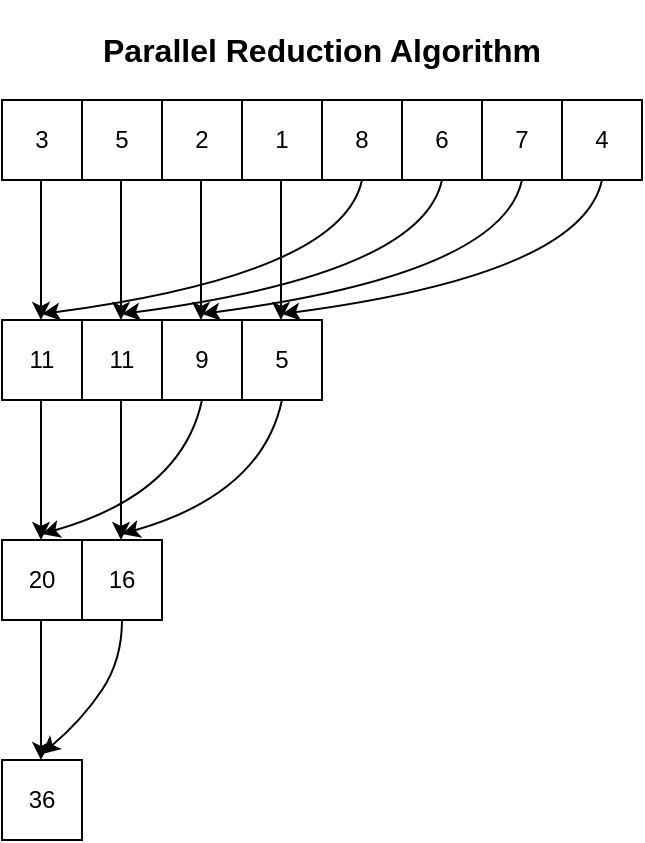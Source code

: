 <mxfile version="13.6.1" type="github">
  <diagram id="C5RBs43oDa-KdzZeNtuy" name="Page-1">
    <mxGraphModel dx="946" dy="541" grid="1" gridSize="10" guides="1" tooltips="1" connect="1" arrows="1" fold="1" page="1" pageScale="1" pageWidth="827" pageHeight="1169" math="0" shadow="0">
      <root>
        <mxCell id="WIyWlLk6GJQsqaUBKTNV-0" />
        <mxCell id="WIyWlLk6GJQsqaUBKTNV-1" parent="WIyWlLk6GJQsqaUBKTNV-0" />
        <mxCell id="gXcX9Wi-f0I-uz0T1PP1-4" value="5" style="shape=process;whiteSpace=wrap;html=1;backgroundOutline=1;size=0.333;" vertex="1" parent="WIyWlLk6GJQsqaUBKTNV-1">
          <mxGeometry x="200" y="90" width="120" height="40" as="geometry" />
        </mxCell>
        <mxCell id="gXcX9Wi-f0I-uz0T1PP1-5" value="8" style="shape=process;whiteSpace=wrap;html=1;backgroundOutline=1;size=0.333;" vertex="1" parent="WIyWlLk6GJQsqaUBKTNV-1">
          <mxGeometry x="320" y="90" width="120" height="40" as="geometry" />
        </mxCell>
        <mxCell id="gXcX9Wi-f0I-uz0T1PP1-8" value="3" style="text;html=1;strokeColor=none;fillColor=none;align=center;verticalAlign=middle;whiteSpace=wrap;rounded=0;" vertex="1" parent="WIyWlLk6GJQsqaUBKTNV-1">
          <mxGeometry x="200" y="100" width="40" height="20" as="geometry" />
        </mxCell>
        <mxCell id="gXcX9Wi-f0I-uz0T1PP1-9" value="2" style="text;html=1;strokeColor=none;fillColor=none;align=center;verticalAlign=middle;whiteSpace=wrap;rounded=0;" vertex="1" parent="WIyWlLk6GJQsqaUBKTNV-1">
          <mxGeometry x="280" y="100" width="40" height="20" as="geometry" />
        </mxCell>
        <mxCell id="gXcX9Wi-f0I-uz0T1PP1-10" value="1" style="text;html=1;strokeColor=none;fillColor=none;align=center;verticalAlign=middle;whiteSpace=wrap;rounded=0;" vertex="1" parent="WIyWlLk6GJQsqaUBKTNV-1">
          <mxGeometry x="320" y="100" width="40" height="20" as="geometry" />
        </mxCell>
        <mxCell id="gXcX9Wi-f0I-uz0T1PP1-11" value="6" style="text;html=1;strokeColor=none;fillColor=none;align=center;verticalAlign=middle;whiteSpace=wrap;rounded=0;" vertex="1" parent="WIyWlLk6GJQsqaUBKTNV-1">
          <mxGeometry x="400" y="100" width="40" height="20" as="geometry" />
        </mxCell>
        <mxCell id="gXcX9Wi-f0I-uz0T1PP1-27" value="11" style="shape=process;whiteSpace=wrap;html=1;backgroundOutline=1;size=0.333;" vertex="1" parent="WIyWlLk6GJQsqaUBKTNV-1">
          <mxGeometry x="200" y="200" width="120" height="40" as="geometry" />
        </mxCell>
        <mxCell id="gXcX9Wi-f0I-uz0T1PP1-28" value="" style="rounded=0;whiteSpace=wrap;html=1;" vertex="1" parent="WIyWlLk6GJQsqaUBKTNV-1">
          <mxGeometry x="320" y="200" width="40" height="40" as="geometry" />
        </mxCell>
        <mxCell id="gXcX9Wi-f0I-uz0T1PP1-30" value="4" style="rounded=0;whiteSpace=wrap;html=1;" vertex="1" parent="WIyWlLk6GJQsqaUBKTNV-1">
          <mxGeometry x="480" y="90" width="40" height="40" as="geometry" />
        </mxCell>
        <mxCell id="gXcX9Wi-f0I-uz0T1PP1-31" value="" style="rounded=0;whiteSpace=wrap;html=1;" vertex="1" parent="WIyWlLk6GJQsqaUBKTNV-1">
          <mxGeometry x="440" y="90" width="40" height="40" as="geometry" />
        </mxCell>
        <mxCell id="gXcX9Wi-f0I-uz0T1PP1-12" value="7" style="text;html=1;strokeColor=none;fillColor=none;align=center;verticalAlign=middle;whiteSpace=wrap;rounded=0;" vertex="1" parent="WIyWlLk6GJQsqaUBKTNV-1">
          <mxGeometry x="440" y="100" width="40" height="20" as="geometry" />
        </mxCell>
        <mxCell id="gXcX9Wi-f0I-uz0T1PP1-32" value="" style="curved=1;endArrow=classic;html=1;exitX=0.5;exitY=1;exitDx=0;exitDy=0;" edge="1" parent="WIyWlLk6GJQsqaUBKTNV-1" source="gXcX9Wi-f0I-uz0T1PP1-5">
          <mxGeometry width="50" height="50" relative="1" as="geometry">
            <mxPoint x="379.98" y="150" as="sourcePoint" />
            <mxPoint x="220.02" y="197" as="targetPoint" />
            <Array as="points">
              <mxPoint x="370.02" y="177" />
            </Array>
          </mxGeometry>
        </mxCell>
        <mxCell id="gXcX9Wi-f0I-uz0T1PP1-33" value="11" style="text;html=1;strokeColor=none;fillColor=none;align=center;verticalAlign=middle;whiteSpace=wrap;rounded=0;" vertex="1" parent="WIyWlLk6GJQsqaUBKTNV-1">
          <mxGeometry x="200" y="210" width="40" height="20" as="geometry" />
        </mxCell>
        <mxCell id="gXcX9Wi-f0I-uz0T1PP1-34" value="9" style="text;html=1;strokeColor=none;fillColor=none;align=center;verticalAlign=middle;whiteSpace=wrap;rounded=0;" vertex="1" parent="WIyWlLk6GJQsqaUBKTNV-1">
          <mxGeometry x="280" y="210" width="40" height="20" as="geometry" />
        </mxCell>
        <mxCell id="gXcX9Wi-f0I-uz0T1PP1-35" value="5" style="text;html=1;strokeColor=none;fillColor=none;align=center;verticalAlign=middle;whiteSpace=wrap;rounded=0;" vertex="1" parent="WIyWlLk6GJQsqaUBKTNV-1">
          <mxGeometry x="320" y="220" width="40" as="geometry" />
        </mxCell>
        <mxCell id="gXcX9Wi-f0I-uz0T1PP1-42" value="" style="curved=1;endArrow=classic;html=1;" edge="1" parent="WIyWlLk6GJQsqaUBKTNV-1">
          <mxGeometry width="50" height="50" relative="1" as="geometry">
            <mxPoint x="300" y="240" as="sourcePoint" />
            <mxPoint x="220.01" y="307" as="targetPoint" />
            <Array as="points">
              <mxPoint x="290.03" y="287" />
            </Array>
          </mxGeometry>
        </mxCell>
        <mxCell id="gXcX9Wi-f0I-uz0T1PP1-43" value="16" style="rounded=0;whiteSpace=wrap;html=1;" vertex="1" parent="WIyWlLk6GJQsqaUBKTNV-1">
          <mxGeometry x="240" y="310" width="40" height="40" as="geometry" />
        </mxCell>
        <mxCell id="gXcX9Wi-f0I-uz0T1PP1-44" value="20" style="rounded=0;whiteSpace=wrap;html=1;" vertex="1" parent="WIyWlLk6GJQsqaUBKTNV-1">
          <mxGeometry x="200" y="310" width="40" height="40" as="geometry" />
        </mxCell>
        <mxCell id="gXcX9Wi-f0I-uz0T1PP1-49" value="36" style="rounded=0;whiteSpace=wrap;html=1;" vertex="1" parent="WIyWlLk6GJQsqaUBKTNV-1">
          <mxGeometry x="200" y="420" width="40" height="40" as="geometry" />
        </mxCell>
        <mxCell id="gXcX9Wi-f0I-uz0T1PP1-51" value="&lt;b&gt;&lt;font style=&quot;font-size: 16px&quot;&gt;Parallel Reduction Algorithm&lt;/font&gt;&lt;/b&gt;" style="text;html=1;strokeColor=none;fillColor=none;align=center;verticalAlign=middle;whiteSpace=wrap;rounded=0;" vertex="1" parent="WIyWlLk6GJQsqaUBKTNV-1">
          <mxGeometry x="210" y="40" width="300" height="50" as="geometry" />
        </mxCell>
        <mxCell id="gXcX9Wi-f0I-uz0T1PP1-57" value="" style="endArrow=classic;html=1;" edge="1" parent="WIyWlLk6GJQsqaUBKTNV-1">
          <mxGeometry width="50" height="50" relative="1" as="geometry">
            <mxPoint x="219.5" y="130" as="sourcePoint" />
            <mxPoint x="219.5" y="200" as="targetPoint" />
          </mxGeometry>
        </mxCell>
        <mxCell id="gXcX9Wi-f0I-uz0T1PP1-58" value="" style="endArrow=classic;html=1;" edge="1" parent="WIyWlLk6GJQsqaUBKTNV-1">
          <mxGeometry width="50" height="50" relative="1" as="geometry">
            <mxPoint x="259.5" y="130" as="sourcePoint" />
            <mxPoint x="259.5" y="200" as="targetPoint" />
          </mxGeometry>
        </mxCell>
        <mxCell id="gXcX9Wi-f0I-uz0T1PP1-59" value="" style="endArrow=classic;html=1;" edge="1" parent="WIyWlLk6GJQsqaUBKTNV-1">
          <mxGeometry width="50" height="50" relative="1" as="geometry">
            <mxPoint x="299.5" y="130" as="sourcePoint" />
            <mxPoint x="299.5" y="200" as="targetPoint" />
          </mxGeometry>
        </mxCell>
        <mxCell id="gXcX9Wi-f0I-uz0T1PP1-60" value="" style="endArrow=classic;html=1;" edge="1" parent="WIyWlLk6GJQsqaUBKTNV-1">
          <mxGeometry width="50" height="50" relative="1" as="geometry">
            <mxPoint x="339.5" y="130" as="sourcePoint" />
            <mxPoint x="339.5" y="200" as="targetPoint" />
          </mxGeometry>
        </mxCell>
        <mxCell id="gXcX9Wi-f0I-uz0T1PP1-61" value="" style="endArrow=classic;html=1;" edge="1" parent="WIyWlLk6GJQsqaUBKTNV-1">
          <mxGeometry width="50" height="50" relative="1" as="geometry">
            <mxPoint x="219.5" y="240" as="sourcePoint" />
            <mxPoint x="219.5" y="310" as="targetPoint" />
          </mxGeometry>
        </mxCell>
        <mxCell id="gXcX9Wi-f0I-uz0T1PP1-62" value="" style="endArrow=classic;html=1;" edge="1" parent="WIyWlLk6GJQsqaUBKTNV-1">
          <mxGeometry width="50" height="50" relative="1" as="geometry">
            <mxPoint x="259.5" y="240" as="sourcePoint" />
            <mxPoint x="259.5" y="310" as="targetPoint" />
          </mxGeometry>
        </mxCell>
        <mxCell id="gXcX9Wi-f0I-uz0T1PP1-63" value="" style="endArrow=classic;html=1;" edge="1" parent="WIyWlLk6GJQsqaUBKTNV-1">
          <mxGeometry width="50" height="50" relative="1" as="geometry">
            <mxPoint x="219.5" y="350" as="sourcePoint" />
            <mxPoint x="219.5" y="420" as="targetPoint" />
          </mxGeometry>
        </mxCell>
        <mxCell id="gXcX9Wi-f0I-uz0T1PP1-64" value="" style="curved=1;endArrow=classic;html=1;exitX=0.5;exitY=1;exitDx=0;exitDy=0;" edge="1" parent="WIyWlLk6GJQsqaUBKTNV-1">
          <mxGeometry width="50" height="50" relative="1" as="geometry">
            <mxPoint x="419.99" y="130" as="sourcePoint" />
            <mxPoint x="260.01" y="197" as="targetPoint" />
            <Array as="points">
              <mxPoint x="410.01" y="177" />
            </Array>
          </mxGeometry>
        </mxCell>
        <mxCell id="gXcX9Wi-f0I-uz0T1PP1-65" value="" style="curved=1;endArrow=classic;html=1;exitX=0.5;exitY=1;exitDx=0;exitDy=0;" edge="1" parent="WIyWlLk6GJQsqaUBKTNV-1">
          <mxGeometry width="50" height="50" relative="1" as="geometry">
            <mxPoint x="459.99" y="130" as="sourcePoint" />
            <mxPoint x="300.01" y="197" as="targetPoint" />
            <Array as="points">
              <mxPoint x="450.01" y="177" />
            </Array>
          </mxGeometry>
        </mxCell>
        <mxCell id="gXcX9Wi-f0I-uz0T1PP1-66" value="" style="curved=1;endArrow=classic;html=1;exitX=0.5;exitY=1;exitDx=0;exitDy=0;" edge="1" parent="WIyWlLk6GJQsqaUBKTNV-1">
          <mxGeometry width="50" height="50" relative="1" as="geometry">
            <mxPoint x="499.99" y="130" as="sourcePoint" />
            <mxPoint x="340.01" y="197" as="targetPoint" />
            <Array as="points">
              <mxPoint x="490.01" y="177" />
            </Array>
          </mxGeometry>
        </mxCell>
        <mxCell id="gXcX9Wi-f0I-uz0T1PP1-69" value="" style="curved=1;endArrow=classic;html=1;" edge="1" parent="WIyWlLk6GJQsqaUBKTNV-1">
          <mxGeometry width="50" height="50" relative="1" as="geometry">
            <mxPoint x="339.99" y="240" as="sourcePoint" />
            <mxPoint x="260" y="307" as="targetPoint" />
            <Array as="points">
              <mxPoint x="330.02" y="287" />
            </Array>
          </mxGeometry>
        </mxCell>
        <mxCell id="gXcX9Wi-f0I-uz0T1PP1-71" value="" style="curved=1;endArrow=classic;html=1;exitX=0.5;exitY=1;exitDx=0;exitDy=0;" edge="1" parent="WIyWlLk6GJQsqaUBKTNV-1" source="gXcX9Wi-f0I-uz0T1PP1-43">
          <mxGeometry width="50" height="50" relative="1" as="geometry">
            <mxPoint x="300" y="350" as="sourcePoint" />
            <mxPoint x="220" y="417" as="targetPoint" />
            <Array as="points">
              <mxPoint x="260" y="370" />
              <mxPoint x="240" y="400" />
            </Array>
          </mxGeometry>
        </mxCell>
      </root>
    </mxGraphModel>
  </diagram>
</mxfile>
